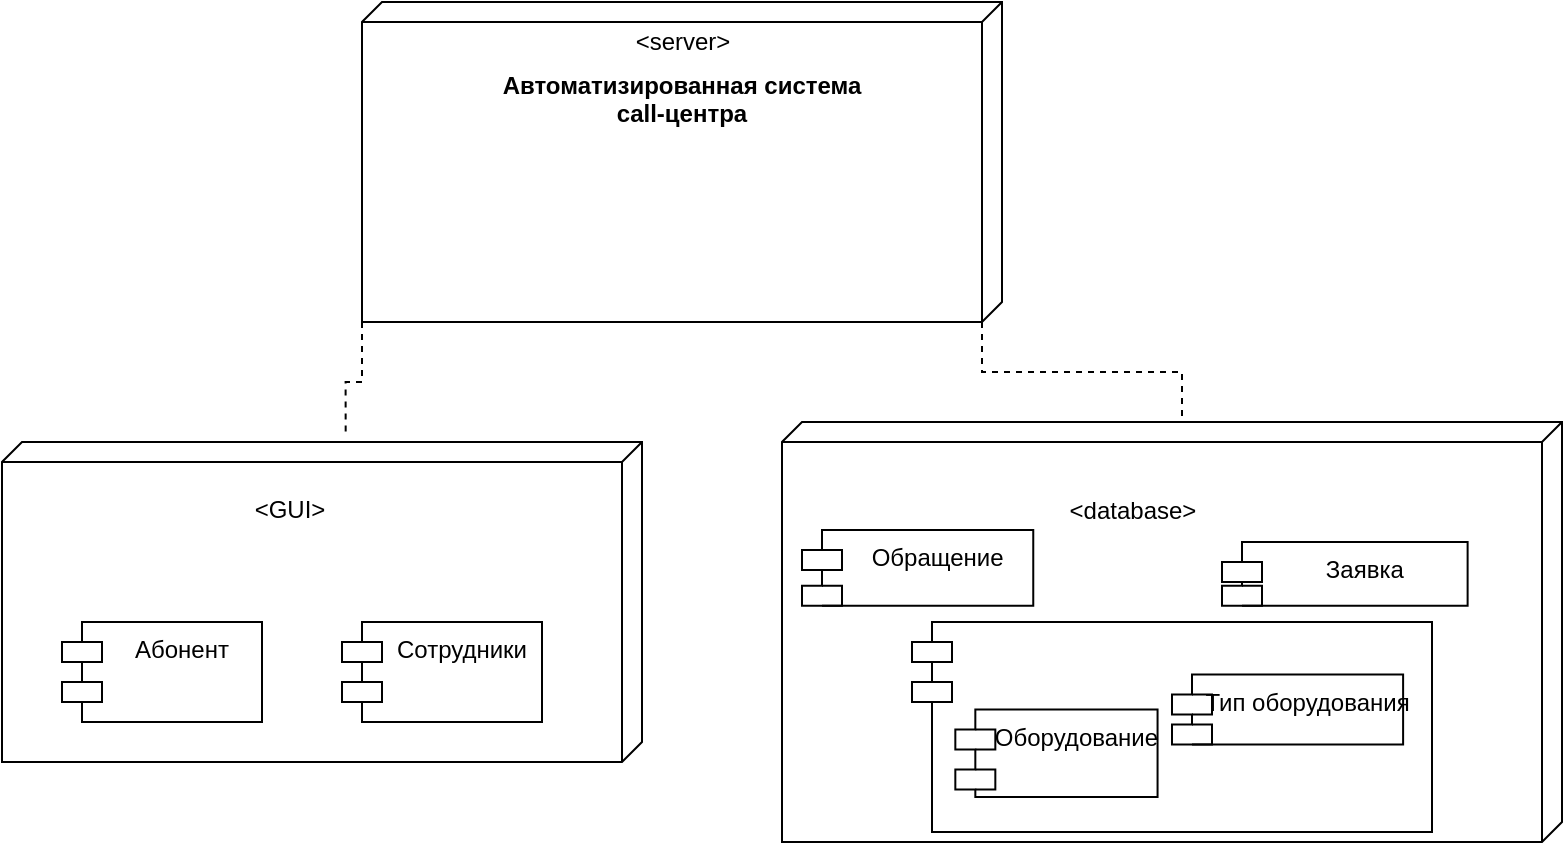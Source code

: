 <mxfile version="14.1.2" type="github">
  <diagram id="ZevI4NTnGdOVdkKNrIL9" name="Страница 1">
    <mxGraphModel dx="946" dy="645" grid="1" gridSize="10" guides="1" tooltips="1" connect="1" arrows="1" fold="1" page="1" pageScale="1" pageWidth="827" pageHeight="1169" math="0" shadow="0">
      <root>
        <mxCell id="0" />
        <mxCell id="1" parent="0" />
        <mxCell id="Dkm7xZ-081hUlvFUTxEm-4" value="" style="group" vertex="1" connectable="0" parent="1">
          <mxGeometry x="220" y="130" width="320" height="160" as="geometry" />
        </mxCell>
        <mxCell id="Dkm7xZ-081hUlvFUTxEm-1" value="" style="verticalAlign=top;align=left;spacingTop=8;spacingLeft=2;spacingRight=12;shape=cube;size=10;direction=south;fontStyle=4;html=1;" vertex="1" parent="Dkm7xZ-081hUlvFUTxEm-4">
          <mxGeometry width="320" height="160" as="geometry" />
        </mxCell>
        <mxCell id="Dkm7xZ-081hUlvFUTxEm-2" value="Автоматизированная система&#xa;call-центра&#xa;" style="text;align=center;fontStyle=1;verticalAlign=middle;spacingLeft=3;spacingRight=3;strokeColor=none;rotatable=0;points=[[0,0.5],[1,0.5]];portConstraint=eastwest;" vertex="1" parent="Dkm7xZ-081hUlvFUTxEm-4">
          <mxGeometry x="65" y="40" width="190" height="30" as="geometry" />
        </mxCell>
        <mxCell id="Dkm7xZ-081hUlvFUTxEm-3" value="&amp;lt;server&amp;gt;" style="text;html=1;align=center;verticalAlign=middle;resizable=0;points=[];autosize=1;" vertex="1" parent="Dkm7xZ-081hUlvFUTxEm-4">
          <mxGeometry x="130" y="10" width="60" height="20" as="geometry" />
        </mxCell>
        <mxCell id="Dkm7xZ-081hUlvFUTxEm-7" value="" style="group;fontStyle=1" vertex="1" connectable="0" parent="1">
          <mxGeometry x="40" y="350" width="320" height="160" as="geometry" />
        </mxCell>
        <mxCell id="Dkm7xZ-081hUlvFUTxEm-5" value="" style="verticalAlign=top;align=left;spacingTop=8;spacingLeft=2;spacingRight=12;shape=cube;size=10;direction=south;fontStyle=4;html=1;" vertex="1" parent="Dkm7xZ-081hUlvFUTxEm-7">
          <mxGeometry width="320" height="160" as="geometry" />
        </mxCell>
        <mxCell id="Dkm7xZ-081hUlvFUTxEm-6" value="&lt;GUI&gt;" style="text;align=center;fontStyle=0;verticalAlign=middle;spacingLeft=3;spacingRight=3;strokeColor=none;rotatable=0;points=[[0,0.5],[1,0.5]];portConstraint=eastwest;" vertex="1" parent="Dkm7xZ-081hUlvFUTxEm-7">
          <mxGeometry x="104" y="20" width="80" height="26" as="geometry" />
        </mxCell>
        <mxCell id="Dkm7xZ-081hUlvFUTxEm-24" value="Абонент" style="shape=module;align=left;spacingLeft=20;align=center;verticalAlign=top;" vertex="1" parent="Dkm7xZ-081hUlvFUTxEm-7">
          <mxGeometry x="30" y="90" width="100" height="50" as="geometry" />
        </mxCell>
        <mxCell id="Dkm7xZ-081hUlvFUTxEm-29" value="Сотрудники" style="shape=module;align=left;spacingLeft=20;align=center;verticalAlign=top;" vertex="1" parent="Dkm7xZ-081hUlvFUTxEm-7">
          <mxGeometry x="170" y="90" width="100" height="50" as="geometry" />
        </mxCell>
        <mxCell id="Dkm7xZ-081hUlvFUTxEm-8" value="" style="group" vertex="1" connectable="0" parent="1">
          <mxGeometry x="430" y="340" width="390" height="210" as="geometry" />
        </mxCell>
        <mxCell id="Dkm7xZ-081hUlvFUTxEm-9" value="" style="verticalAlign=top;align=left;spacingTop=8;spacingLeft=2;spacingRight=12;shape=cube;size=10;direction=south;fontStyle=4;html=1;" vertex="1" parent="Dkm7xZ-081hUlvFUTxEm-8">
          <mxGeometry width="390" height="210" as="geometry" />
        </mxCell>
        <mxCell id="Dkm7xZ-081hUlvFUTxEm-10" value="&lt;database&gt;" style="text;align=center;fontStyle=0;verticalAlign=middle;spacingLeft=3;spacingRight=3;strokeColor=none;rotatable=0;points=[[0,0.5],[1,0.5]];portConstraint=eastwest;" vertex="1" parent="Dkm7xZ-081hUlvFUTxEm-8">
          <mxGeometry x="126.75" y="26.25" width="97.5" height="34.125" as="geometry" />
        </mxCell>
        <mxCell id="Dkm7xZ-081hUlvFUTxEm-11" value="Обращение" style="shape=module;align=left;spacingLeft=20;align=center;verticalAlign=top;" vertex="1" parent="Dkm7xZ-081hUlvFUTxEm-8">
          <mxGeometry x="10.0" y="54.06" width="115.63" height="37.82" as="geometry" />
        </mxCell>
        <mxCell id="Dkm7xZ-081hUlvFUTxEm-23" value="Заявка" style="shape=module;align=left;spacingLeft=20;align=center;verticalAlign=top;" vertex="1" parent="Dkm7xZ-081hUlvFUTxEm-8">
          <mxGeometry x="220" y="60" width="122.81" height="31.88" as="geometry" />
        </mxCell>
        <mxCell id="Dkm7xZ-081hUlvFUTxEm-30" value="" style="group" vertex="1" connectable="0" parent="Dkm7xZ-081hUlvFUTxEm-8">
          <mxGeometry x="65" y="100" width="260" height="105" as="geometry" />
        </mxCell>
        <mxCell id="Dkm7xZ-081hUlvFUTxEm-31" value="" style="shape=module;align=left;spacingLeft=20;align=center;verticalAlign=top;" vertex="1" parent="Dkm7xZ-081hUlvFUTxEm-30">
          <mxGeometry width="260" height="105" as="geometry" />
        </mxCell>
        <mxCell id="Dkm7xZ-081hUlvFUTxEm-32" value="Оборудование" style="shape=module;align=left;spacingLeft=20;align=center;verticalAlign=top;" vertex="1" parent="Dkm7xZ-081hUlvFUTxEm-30">
          <mxGeometry x="21.667" y="43.75" width="101.111" height="43.75" as="geometry" />
        </mxCell>
        <mxCell id="Dkm7xZ-081hUlvFUTxEm-33" value="Тип оборудования" style="shape=module;align=left;spacingLeft=20;align=center;verticalAlign=top;" vertex="1" parent="Dkm7xZ-081hUlvFUTxEm-30">
          <mxGeometry x="130" y="26.25" width="115.556" height="35" as="geometry" />
        </mxCell>
        <mxCell id="Dkm7xZ-081hUlvFUTxEm-35" style="edgeStyle=orthogonalEdgeStyle;rounded=0;orthogonalLoop=1;jettySize=auto;html=1;exitX=1;exitY=1;exitDx=0;exitDy=0;exitPerimeter=0;entryX=-0.019;entryY=0.463;entryDx=0;entryDy=0;entryPerimeter=0;dashed=1;endArrow=none;endFill=0;" edge="1" parent="1" source="Dkm7xZ-081hUlvFUTxEm-1" target="Dkm7xZ-081hUlvFUTxEm-5">
          <mxGeometry relative="1" as="geometry" />
        </mxCell>
        <mxCell id="Dkm7xZ-081hUlvFUTxEm-36" style="edgeStyle=orthogonalEdgeStyle;rounded=0;orthogonalLoop=1;jettySize=auto;html=1;exitX=0;exitY=0;exitDx=160;exitDy=10;exitPerimeter=0;entryX=0;entryY=0;entryDx=0;entryDy=190;entryPerimeter=0;dashed=1;endArrow=none;endFill=0;" edge="1" parent="1" source="Dkm7xZ-081hUlvFUTxEm-1" target="Dkm7xZ-081hUlvFUTxEm-9">
          <mxGeometry relative="1" as="geometry" />
        </mxCell>
      </root>
    </mxGraphModel>
  </diagram>
</mxfile>
